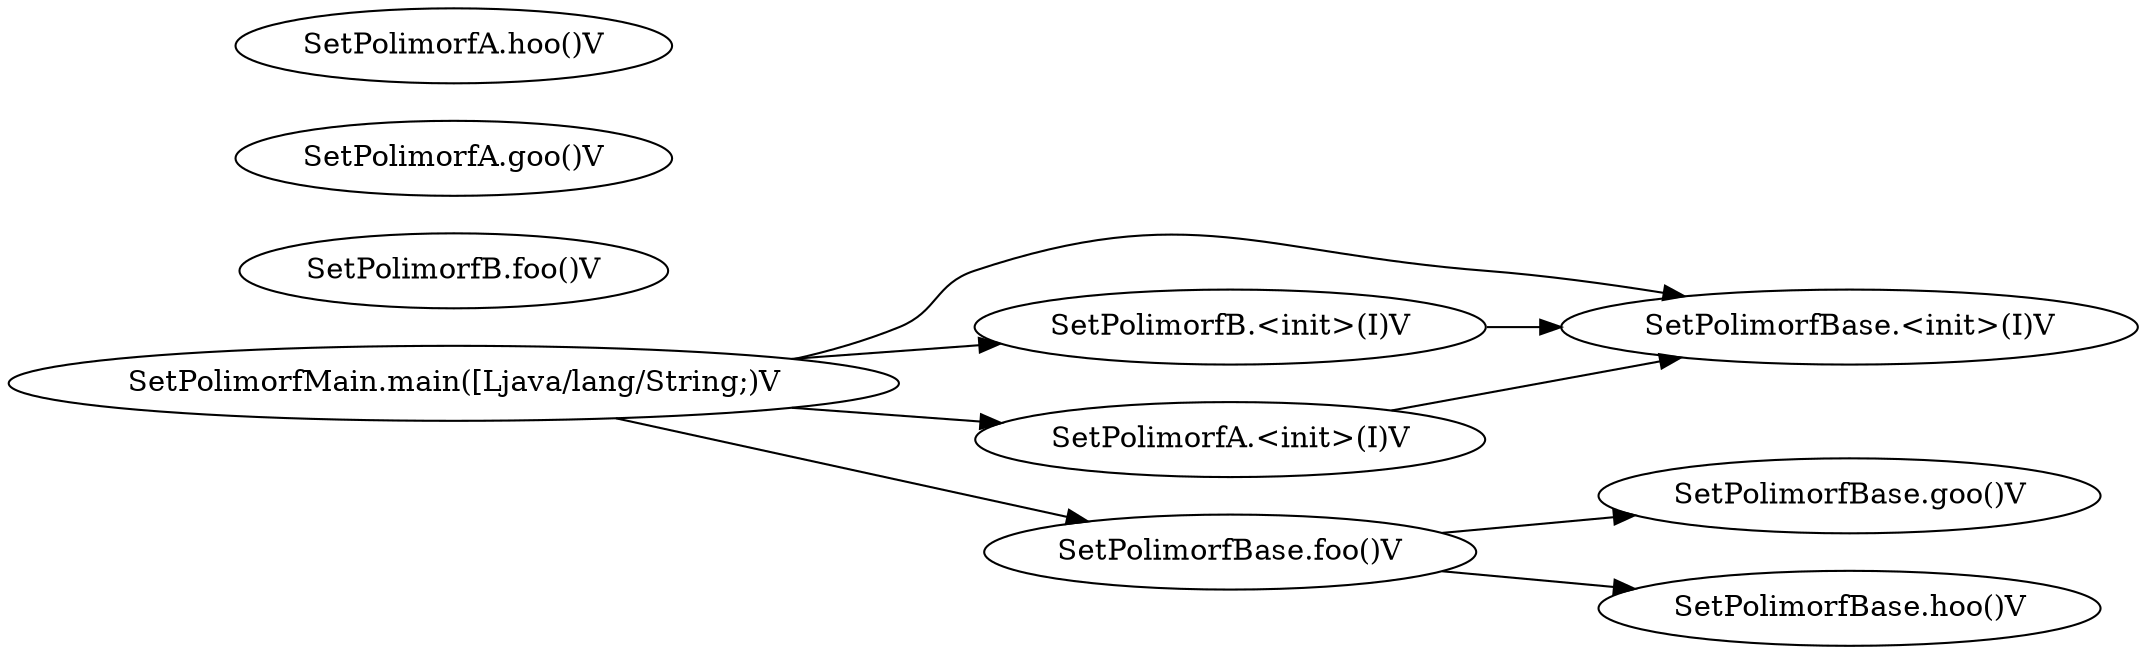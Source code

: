 digraph graphname {
rankdir="LR";
127 [label="SetPolimorfBase.<init>(I)V"]
132 [label="SetPolimorfBase.foo()V"]
136 [label="SetPolimorfBase.goo()V"]
138 [label="SetPolimorfBase.hoo()V"]
150 [label="SetPolimorfB.<init>(I)V"]
154 [label="SetPolimorfB.foo()V"]
160 [label="SetPolimorfA.<init>(I)V"]
162 [label="SetPolimorfA.goo()V"]
163 [label="SetPolimorfA.hoo()V"]
166 [label="SetPolimorfMain.main([Ljava/lang/String;)V"]
132 -> 136
132 -> 138
150 -> 127
160 -> 127
166 -> 127
166 -> 132
166 -> 150
166 -> 160
}
